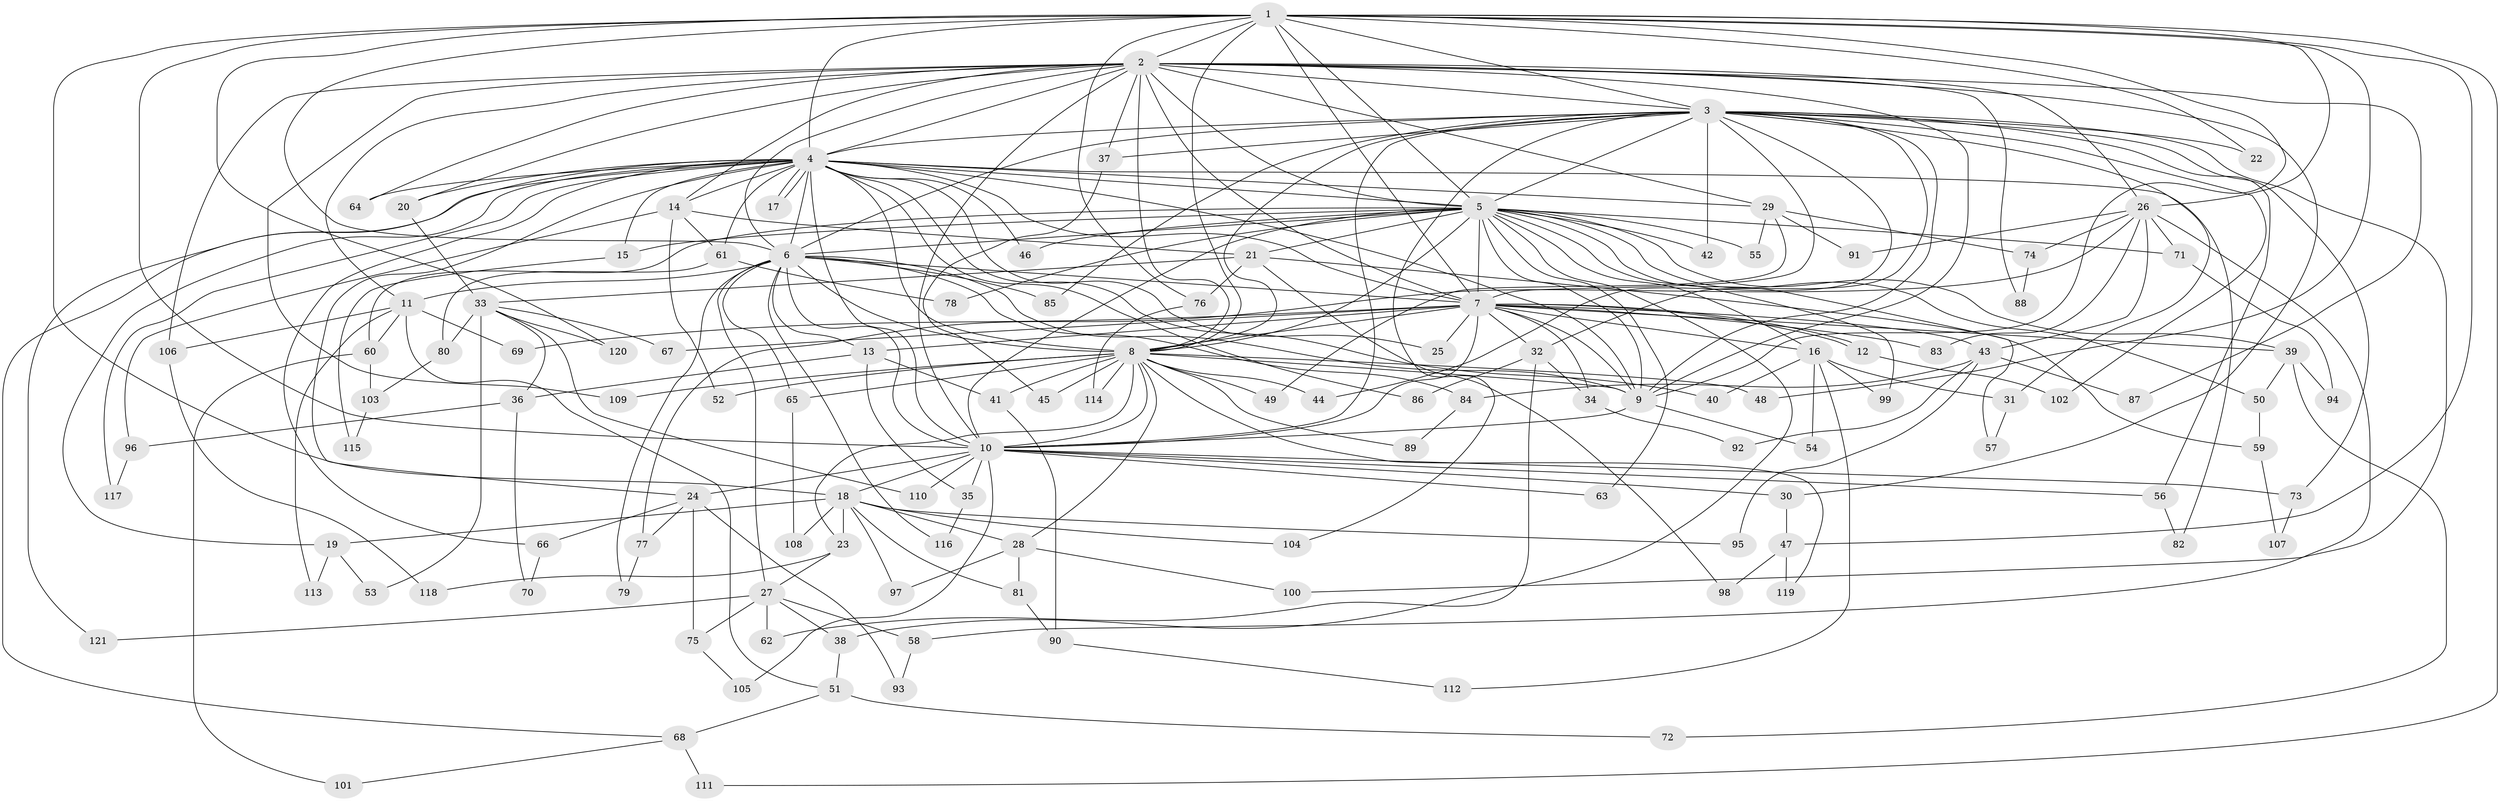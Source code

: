 // Generated by graph-tools (version 1.1) at 2025/11/02/27/25 16:11:08]
// undirected, 121 vertices, 267 edges
graph export_dot {
graph [start="1"]
  node [color=gray90,style=filled];
  1;
  2;
  3;
  4;
  5;
  6;
  7;
  8;
  9;
  10;
  11;
  12;
  13;
  14;
  15;
  16;
  17;
  18;
  19;
  20;
  21;
  22;
  23;
  24;
  25;
  26;
  27;
  28;
  29;
  30;
  31;
  32;
  33;
  34;
  35;
  36;
  37;
  38;
  39;
  40;
  41;
  42;
  43;
  44;
  45;
  46;
  47;
  48;
  49;
  50;
  51;
  52;
  53;
  54;
  55;
  56;
  57;
  58;
  59;
  60;
  61;
  62;
  63;
  64;
  65;
  66;
  67;
  68;
  69;
  70;
  71;
  72;
  73;
  74;
  75;
  76;
  77;
  78;
  79;
  80;
  81;
  82;
  83;
  84;
  85;
  86;
  87;
  88;
  89;
  90;
  91;
  92;
  93;
  94;
  95;
  96;
  97;
  98;
  99;
  100;
  101;
  102;
  103;
  104;
  105;
  106;
  107;
  108;
  109;
  110;
  111;
  112;
  113;
  114;
  115;
  116;
  117;
  118;
  119;
  120;
  121;
  1 -- 2;
  1 -- 3;
  1 -- 4;
  1 -- 5;
  1 -- 6;
  1 -- 7;
  1 -- 8;
  1 -- 9;
  1 -- 10;
  1 -- 18;
  1 -- 22;
  1 -- 26;
  1 -- 47;
  1 -- 48;
  1 -- 76;
  1 -- 111;
  1 -- 120;
  2 -- 3;
  2 -- 4;
  2 -- 5;
  2 -- 6;
  2 -- 7;
  2 -- 8;
  2 -- 9;
  2 -- 10;
  2 -- 11;
  2 -- 14;
  2 -- 20;
  2 -- 26;
  2 -- 29;
  2 -- 30;
  2 -- 37;
  2 -- 64;
  2 -- 87;
  2 -- 88;
  2 -- 106;
  2 -- 109;
  3 -- 4;
  3 -- 5;
  3 -- 6;
  3 -- 7;
  3 -- 8;
  3 -- 9;
  3 -- 10;
  3 -- 22;
  3 -- 31;
  3 -- 32;
  3 -- 37;
  3 -- 42;
  3 -- 44;
  3 -- 56;
  3 -- 73;
  3 -- 85;
  3 -- 100;
  3 -- 102;
  3 -- 104;
  4 -- 5;
  4 -- 6;
  4 -- 7;
  4 -- 8;
  4 -- 9;
  4 -- 10;
  4 -- 14;
  4 -- 15;
  4 -- 17;
  4 -- 17;
  4 -- 19;
  4 -- 20;
  4 -- 24;
  4 -- 25;
  4 -- 29;
  4 -- 40;
  4 -- 46;
  4 -- 61;
  4 -- 64;
  4 -- 66;
  4 -- 68;
  4 -- 82;
  4 -- 86;
  4 -- 117;
  4 -- 121;
  5 -- 6;
  5 -- 7;
  5 -- 8;
  5 -- 9;
  5 -- 10;
  5 -- 15;
  5 -- 16;
  5 -- 21;
  5 -- 38;
  5 -- 39;
  5 -- 42;
  5 -- 46;
  5 -- 50;
  5 -- 55;
  5 -- 57;
  5 -- 60;
  5 -- 63;
  5 -- 71;
  5 -- 78;
  5 -- 99;
  6 -- 7;
  6 -- 8;
  6 -- 9;
  6 -- 10;
  6 -- 11;
  6 -- 13;
  6 -- 27;
  6 -- 65;
  6 -- 79;
  6 -- 84;
  6 -- 85;
  6 -- 116;
  7 -- 8;
  7 -- 9;
  7 -- 10;
  7 -- 12;
  7 -- 12;
  7 -- 13;
  7 -- 16;
  7 -- 25;
  7 -- 32;
  7 -- 34;
  7 -- 39;
  7 -- 43;
  7 -- 67;
  7 -- 69;
  7 -- 83;
  8 -- 9;
  8 -- 10;
  8 -- 23;
  8 -- 28;
  8 -- 41;
  8 -- 44;
  8 -- 45;
  8 -- 48;
  8 -- 49;
  8 -- 52;
  8 -- 65;
  8 -- 89;
  8 -- 109;
  8 -- 114;
  8 -- 119;
  9 -- 10;
  9 -- 54;
  10 -- 18;
  10 -- 24;
  10 -- 30;
  10 -- 35;
  10 -- 56;
  10 -- 63;
  10 -- 73;
  10 -- 105;
  10 -- 110;
  11 -- 51;
  11 -- 60;
  11 -- 69;
  11 -- 106;
  11 -- 113;
  12 -- 102;
  13 -- 35;
  13 -- 36;
  13 -- 41;
  14 -- 21;
  14 -- 52;
  14 -- 61;
  14 -- 96;
  15 -- 115;
  16 -- 31;
  16 -- 40;
  16 -- 54;
  16 -- 99;
  16 -- 112;
  18 -- 19;
  18 -- 23;
  18 -- 28;
  18 -- 81;
  18 -- 95;
  18 -- 97;
  18 -- 104;
  18 -- 108;
  19 -- 53;
  19 -- 113;
  20 -- 33;
  21 -- 33;
  21 -- 59;
  21 -- 76;
  21 -- 98;
  23 -- 27;
  23 -- 118;
  24 -- 66;
  24 -- 75;
  24 -- 77;
  24 -- 93;
  26 -- 43;
  26 -- 58;
  26 -- 71;
  26 -- 74;
  26 -- 77;
  26 -- 83;
  26 -- 91;
  27 -- 38;
  27 -- 58;
  27 -- 62;
  27 -- 75;
  27 -- 121;
  28 -- 81;
  28 -- 97;
  28 -- 100;
  29 -- 49;
  29 -- 55;
  29 -- 74;
  29 -- 91;
  30 -- 47;
  31 -- 57;
  32 -- 34;
  32 -- 62;
  32 -- 86;
  33 -- 36;
  33 -- 53;
  33 -- 67;
  33 -- 80;
  33 -- 110;
  33 -- 120;
  34 -- 92;
  35 -- 116;
  36 -- 70;
  36 -- 96;
  37 -- 45;
  38 -- 51;
  39 -- 50;
  39 -- 72;
  39 -- 94;
  41 -- 90;
  43 -- 84;
  43 -- 87;
  43 -- 92;
  43 -- 95;
  47 -- 98;
  47 -- 119;
  50 -- 59;
  51 -- 68;
  51 -- 72;
  56 -- 82;
  58 -- 93;
  59 -- 107;
  60 -- 101;
  60 -- 103;
  61 -- 78;
  61 -- 80;
  65 -- 108;
  66 -- 70;
  68 -- 101;
  68 -- 111;
  71 -- 94;
  73 -- 107;
  74 -- 88;
  75 -- 105;
  76 -- 114;
  77 -- 79;
  80 -- 103;
  81 -- 90;
  84 -- 89;
  90 -- 112;
  96 -- 117;
  103 -- 115;
  106 -- 118;
}
